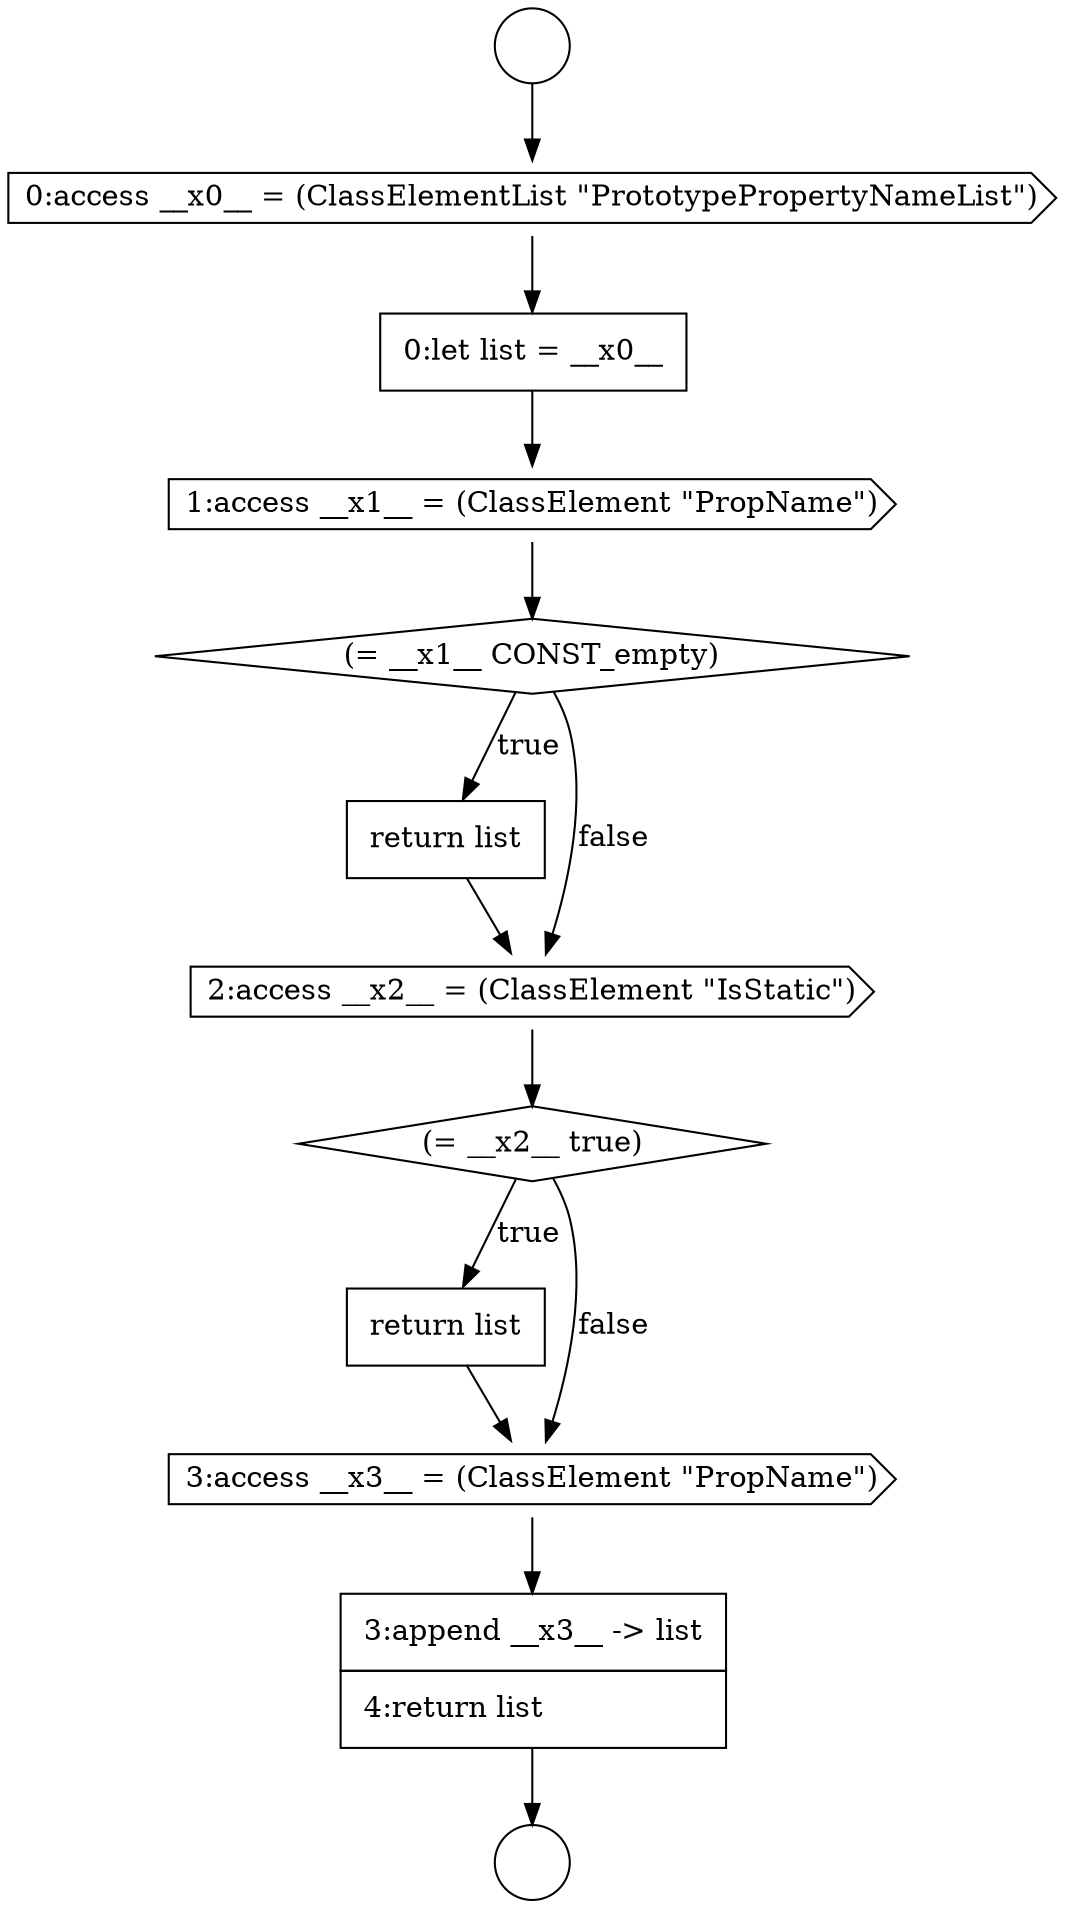 digraph {
  node8443 [shape=cds, label=<<font color="black">0:access __x0__ = (ClassElementList &quot;PrototypePropertyNameList&quot;)</font>> color="black" fillcolor="white" style=filled]
  node8442 [shape=circle label=" " color="black" fillcolor="white" style=filled]
  node8441 [shape=circle label=" " color="black" fillcolor="white" style=filled]
  node8444 [shape=none, margin=0, label=<<font color="black">
    <table border="0" cellborder="1" cellspacing="0" cellpadding="10">
      <tr><td align="left">0:let list = __x0__</td></tr>
    </table>
  </font>> color="black" fillcolor="white" style=filled]
  node8450 [shape=none, margin=0, label=<<font color="black">
    <table border="0" cellborder="1" cellspacing="0" cellpadding="10">
      <tr><td align="left">return list</td></tr>
    </table>
  </font>> color="black" fillcolor="white" style=filled]
  node8447 [shape=none, margin=0, label=<<font color="black">
    <table border="0" cellborder="1" cellspacing="0" cellpadding="10">
      <tr><td align="left">return list</td></tr>
    </table>
  </font>> color="black" fillcolor="white" style=filled]
  node8446 [shape=diamond, label=<<font color="black">(= __x1__ CONST_empty)</font>> color="black" fillcolor="white" style=filled]
  node8451 [shape=cds, label=<<font color="black">3:access __x3__ = (ClassElement &quot;PropName&quot;)</font>> color="black" fillcolor="white" style=filled]
  node8452 [shape=none, margin=0, label=<<font color="black">
    <table border="0" cellborder="1" cellspacing="0" cellpadding="10">
      <tr><td align="left">3:append __x3__ -&gt; list</td></tr>
      <tr><td align="left">4:return list</td></tr>
    </table>
  </font>> color="black" fillcolor="white" style=filled]
  node8445 [shape=cds, label=<<font color="black">1:access __x1__ = (ClassElement &quot;PropName&quot;)</font>> color="black" fillcolor="white" style=filled]
  node8448 [shape=cds, label=<<font color="black">2:access __x2__ = (ClassElement &quot;IsStatic&quot;)</font>> color="black" fillcolor="white" style=filled]
  node8449 [shape=diamond, label=<<font color="black">(= __x2__ true)</font>> color="black" fillcolor="white" style=filled]
  node8444 -> node8445 [ color="black"]
  node8449 -> node8450 [label=<<font color="black">true</font>> color="black"]
  node8449 -> node8451 [label=<<font color="black">false</font>> color="black"]
  node8443 -> node8444 [ color="black"]
  node8451 -> node8452 [ color="black"]
  node8448 -> node8449 [ color="black"]
  node8452 -> node8442 [ color="black"]
  node8450 -> node8451 [ color="black"]
  node8445 -> node8446 [ color="black"]
  node8447 -> node8448 [ color="black"]
  node8441 -> node8443 [ color="black"]
  node8446 -> node8447 [label=<<font color="black">true</font>> color="black"]
  node8446 -> node8448 [label=<<font color="black">false</font>> color="black"]
}

